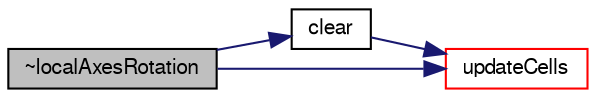 digraph "~localAxesRotation"
{
  bgcolor="transparent";
  edge [fontname="FreeSans",fontsize="10",labelfontname="FreeSans",labelfontsize="10"];
  node [fontname="FreeSans",fontsize="10",shape=record];
  rankdir="LR";
  Node689 [label="~localAxesRotation",height=0.2,width=0.4,color="black", fillcolor="grey75", style="filled", fontcolor="black"];
  Node689 -> Node690 [color="midnightblue",fontsize="10",style="solid",fontname="FreeSans"];
  Node690 [label="clear",height=0.2,width=0.4,color="black",URL="$a25002.html#ac8bb3912a3ce86b15842e79d0b421204",tooltip="Reset rotation to an identity rotation. "];
  Node690 -> Node691 [color="midnightblue",fontsize="10",style="solid",fontname="FreeSans"];
  Node691 [label="updateCells",height=0.2,width=0.4,color="red",URL="$a25002.html#adf585f3d2f8c4e234c036801b6b41611",tooltip="Update the rotation for a list of cells. "];
  Node689 -> Node691 [color="midnightblue",fontsize="10",style="solid",fontname="FreeSans"];
}
